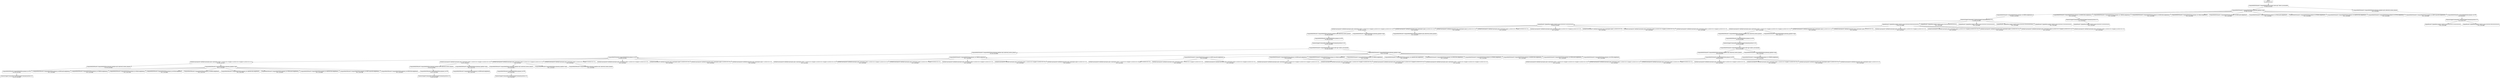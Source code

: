 digraph MCTS {
  node [shape=box, style=rounded];
  0 [label="ROOT
N=300, Q=0.923"];
  1 [label="ComputePathToState#1.ComputePathToState.named_state=gp7_detect_arucomarker
N=300, Q=0.923"];
  2 [label="ComputePathToState#1.ComputePathToState.planning_pipeline=ompl
N=294, Q=0.924"];
  3 [label="ComputePathToState#1.ComputePathToState.planner_id=RRTkConfigDefault
N=281, Q=0.926"];
  4 [label="YaskawaGripperCommand#1.YaskawaGripperCommand.position=0.0
N=280, Q=0.926"];
  5 [label="UpdatePose#1.UpdatePose.update_relative_pose=0.0;0.0;0.11;0.0;0.0;0.0;0.0
N=250, Q=0.931"];
  6 [label="SetPathConstraints#1.SetPathConstraints.joint_constraints=joint_1_s,0.0,0.1,0.1,1.0;joint_3_s,0.0,0.1,0.1,1.0;joint_5_s,0.0,0.1,0.1,1.0
N=241, Q=0.931"];
  7 [label="ComputePathToPose#1.ComputePathToPose.planning_pipeline=pilz_industrial_motion_planner
N=239, Q=0.933"];
  8 [label="ComputePathToPose#1.ComputePathToPose.planner_id=PTP
N=238, Q=0.933"];
  9 [label="YaskawaGripperCommand#2.YaskawaGripperCommand.position=0.235
N=237, Q=0.933"];
  10 [label="ComputePathToState#2.ComputePathToState.named_state=gp7_detect_arucomarker
N=236, Q=0.933"];
  11 [label="ComputePathToState#2.ComputePathToState.planning_pipeline=pilz_industrial_motion_planner
N=210, Q=0.936"];
  12 [label="ComputePathToState#2.ComputePathToState.planner_id=PTP
N=209, Q=0.936"];
  13 [label="SetPathConstraints#2.SetPathConstraints.joint_constraints=joint_1_s,0.0,0.1,0.1,1.0;joint_3_s,0.0,0.1,0.1,1.0;joint_5_s,0.0,0.1,0.1,1.0
N=165, Q=0.937"];
  14 [label="ComputePathToPose#2.ComputePathToPose.planning_pipeline=pilz_industrial_motion_planner
N=153, Q=0.942"];
  15 [label="ComputePathToPose#2.ComputePathToPose.planner_id=PTP
N=152, Q=0.942"];
  16 [label="YaskawaGripperCommand#3.YaskawaGripperCommand.position=0.0
N=151, Q=0.942"];
  17 [label="ComputePathToPose#2.ComputePathToPose.planning_pipeline=ompl
N=11, Q=0.865"];
  18 [label="ComputePathToPose#2.ComputePathToPose.planner_id=RRTstarkConfigDefault
N=1, Q=0.944"];
  19 [label="ComputePathToPose#2.ComputePathToPose.planner_id=TRRTkConfigDefault
N=1, Q=0.940"];
  20 [label="ComputePathToPose#2.ComputePathToPose.planner_id=SBLkConfigDefault
N=1, Q=0.798"];
  21 [label="ComputePathToPose#2.ComputePathToPose.planner_id=ESTkConfigDefault
N=1, Q=0.864"];
  22 [label="ComputePathToPose#2.ComputePathToPose.planner_id=RRTkConfigDefault
N=1, Q=0.787"];
  23 [label="ComputePathToPose#2.ComputePathToPose.planner_id=LBKPIECEkConfigDefault
N=1, Q=0.799"];
  24 [label="ComputePathToPose#2.ComputePathToPose.planner_id=PRMstarkConfigDefault
N=1, Q=0.937"];
  25 [label="ComputePathToPose#2.ComputePathToPose.planner_id=BKPIECEkConfigDefault
N=1, Q=0.838"];
  26 [label="ComputePathToPose#2.ComputePathToPose.planner_id=RRTConnectkConfigDefault
N=1, Q=0.788"];
  27 [label="ComputePathToPose#2.ComputePathToPose.planner_id=KPIECEkConfigDefault
N=1, Q=0.875"];
  28 [label="SetPathConstraints#2.SetPathConstraints.joint_constraints=joint_1_s,0.0,0.1,0.1,1.0;joint_3_s,0.0,0.1,0.1,1.0
N=31, Q=0.933"];
  29 [label="ComputePathToPose#2.ComputePathToPose.planning_pipeline=pilz_industrial_motion_planner
N=28, Q=0.943"];
  30 [label="ComputePathToPose#2.ComputePathToPose.planner_id=PTP
N=27, Q=0.943"];
  31 [label="YaskawaGripperCommand#3.YaskawaGripperCommand.position=0.0
N=26, Q=0.943"];
  32 [label="ComputePathToPose#2.ComputePathToPose.planning_pipeline=ompl
N=2, Q=0.793"];
  33 [label="ComputePathToPose#2.ComputePathToPose.planner_id=RRTstarkConfigDefault
N=1, Q=0.793"];
  34 [label="SetPathConstraints#2.SetPathConstraints.joint_constraints=joint_3_s,0.0,0.1,0.1,1.0;joint_6_s,0.0,0.1,0.1,1.0
N=6, Q=0.923"];
  35 [label="ComputePathToPose#2.ComputePathToPose.planning_pipeline=pilz_industrial_motion_planner
N=4, Q=0.941"];
  36 [label="ComputePathToPose#2.ComputePathToPose.planner_id=PTP
N=3, Q=0.941"];
  37 [label="YaskawaGripperCommand#3.YaskawaGripperCommand.position=0.0
N=2, Q=0.941"];
  38 [label="ComputePathToPose#2.ComputePathToPose.planning_pipeline=ompl
N=1, Q=0.833"];
  39 [label="SetPathConstraints#2.SetPathConstraints.joint_constraints=joint_3_s,0.0,0.1,0.1,1.0;joint_5_s,0.0,0.1,0.1,1.0
N=2, Q=0.942"];
  40 [label="ComputePathToPose#2.ComputePathToPose.planning_pipeline=pilz_industrial_motion_planner
N=1, Q=0.942"];
  41 [label="SetPathConstraints#2.SetPathConstraints.joint_constraints=joint_1_s,0.0,0.1,0.1,1.0;joint_5_s,0.0,0.1,0.1,1.0
N=1, Q=0.942"];
  42 [label="SetPathConstraints#2.SetPathConstraints.joint_constraints=joint_5_s,0.0,0.1,0.1,1.0
N=1, Q=0.942"];
  43 [label="SetPathConstraints#2.SetPathConstraints.joint_constraints=joint_3_s,0.0,0.1,0.1,1.0
N=1, Q=0.943"];
  44 [label="SetPathConstraints#2.SetPathConstraints.joint_constraints=joint_1_s,0.0,0.1,0.1,1.0
N=1, Q=0.943"];
  45 [label="ComputePathToState#2.ComputePathToState.planning_pipeline=ompl
N=25, Q=0.909"];
  46 [label="ComputePathToState#2.ComputePathToState.planner_id=TRRTkConfigDefault
N=7, Q=0.928"];
  47 [label="SetPathConstraints#2.SetPathConstraints.joint_constraints=joint_1_s,0.0,0.1,0.1,1.0;joint_3_s,0.0,0.1,0.1,1.0;joint_5_s,0.0,0.1,0.1,1.0
N=1, Q=0.942"];
  48 [label="SetPathConstraints#2.SetPathConstraints.joint_constraints=joint_1_s,0.0,0.1,0.1,1.0;joint_3_s,0.0,0.1,0.1,1.0
N=1, Q=0.936"];
  49 [label="SetPathConstraints#2.SetPathConstraints.joint_constraints=joint_3_s,0.0,0.1,0.1,1.0;joint_6_s,0.0,0.1,0.1,1.0
N=1, Q=0.926"];
  50 [label="SetPathConstraints#2.SetPathConstraints.joint_constraints=joint_3_s,0.0,0.1,0.1,1.0;joint_5_s,0.0,0.1,0.1,1.0
N=1, Q=0.938"];
  51 [label="SetPathConstraints#2.SetPathConstraints.joint_constraints=joint_1_s,0.0,0.1,0.1,1.0;joint_5_s,0.0,0.1,0.1,1.0
N=1, Q=0.938"];
  52 [label="SetPathConstraints#2.SetPathConstraints.joint_constraints=joint_5_s,0.0,0.1,0.1,1.0
N=1, Q=0.873"];
  53 [label="ComputePathToState#2.ComputePathToState.planner_id=RRTConnectkConfigDefault
N=4, Q=0.804"];
  54 [label="SetPathConstraints#2.SetPathConstraints.joint_constraints=joint_1_s,0.0,0.1,0.1,1.0;joint_3_s,0.0,0.1,0.1,1.0;joint_5_s,0.0,0.1,0.1,1.0
N=1, Q=0.944"];
  55 [label="SetPathConstraints#2.SetPathConstraints.joint_constraints=joint_1_s,0.0,0.1,0.1,1.0;joint_3_s,0.0,0.1,0.1,1.0
N=1, Q=0.943"];
  56 [label="SetPathConstraints#2.SetPathConstraints.joint_constraints=joint_3_s,0.0,0.1,0.1,1.0;joint_6_s,0.0,0.1,0.1,1.0
N=1, Q=0.384"];
  57 [label="ComputePathToState#2.ComputePathToState.planner_id=RRTstarkConfigDefault
N=4, Q=0.925"];
  58 [label="SetPathConstraints#2.SetPathConstraints.joint_constraints=joint_1_s,0.0,0.1,0.1,1.0;joint_3_s,0.0,0.1,0.1,1.0;joint_5_s,0.0,0.1,0.1,1.0
N=1, Q=0.941"];
  59 [label="SetPathConstraints#2.SetPathConstraints.joint_constraints=joint_1_s,0.0,0.1,0.1,1.0;joint_3_s,0.0,0.1,0.1,1.0
N=1, Q=0.943"];
  60 [label="SetPathConstraints#2.SetPathConstraints.joint_constraints=joint_3_s,0.0,0.1,0.1,1.0;joint_6_s,0.0,0.1,0.1,1.0
N=1, Q=0.876"];
  61 [label="ComputePathToState#2.ComputePathToState.planner_id=SBLkConfigDefault
N=2, Q=0.941"];
  62 [label="SetPathConstraints#2.SetPathConstraints.joint_constraints=joint_1_s,0.0,0.1,0.1,1.0;joint_3_s,0.0,0.1,0.1,1.0;joint_5_s,0.0,0.1,0.1,1.0
N=1, Q=0.941"];
  63 [label="ComputePathToState#2.ComputePathToState.planner_id=RRTkConfigDefault
N=1, Q=0.940"];
  64 [label="ComputePathToState#2.ComputePathToState.planner_id=LBKPIECEkConfigDefault
N=1, Q=0.942"];
  65 [label="ComputePathToState#2.ComputePathToState.planner_id=KPIECEkConfigDefault
N=1, Q=0.918"];
  66 [label="ComputePathToState#2.ComputePathToState.planner_id=PRMkConfigDefault
N=1, Q=0.943"];
  67 [label="ComputePathToState#2.ComputePathToState.planner_id=BKPIECEkConfigDefault
N=1, Q=0.942"];
  68 [label="ComputePathToState#2.ComputePathToState.planner_id=PRMstarkConfigDefault
N=1, Q=0.878"];
  69 [label="ComputePathToState#2.ComputePathToState.planner_id=ESTkConfigDefault
N=1, Q=0.938"];
  70 [label="ComputePathToPose#1.ComputePathToPose.planning_pipeline=ompl
N=1, Q=0.300"];
  71 [label="SetPathConstraints#1.SetPathConstraints.joint_constraints=joint_3_s,0.0,0.1,0.1,1.0
N=2, Q=0.937"];
  72 [label="ComputePathToPose#1.ComputePathToPose.planning_pipeline=pilz_industrial_motion_planner
N=1, Q=0.937"];
  73 [label="SetPathConstraints#1.SetPathConstraints.joint_constraints=joint_5_s,0.0,0.1,0.1,1.0
N=1, Q=0.939"];
  74 [label="SetPathConstraints#1.SetPathConstraints.joint_constraints=joint_1_s,0.0,0.1,0.1,1.0;joint_3_s,0.0,0.1,0.1,1.0
N=1, Q=0.937"];
  75 [label="SetPathConstraints#1.SetPathConstraints.joint_constraints=joint_3_s,0.0,0.1,0.1,1.0;joint_6_s,0.0,0.1,0.1,1.0
N=1, Q=0.937"];
  76 [label="SetPathConstraints#1.SetPathConstraints.joint_constraints=joint_1_s,0.0,0.1,0.1,1.0
N=1, Q=0.941"];
  77 [label="SetPathConstraints#1.SetPathConstraints.joint_constraints=joint_3_s,0.0,0.1,0.1,1.0;joint_5_s,0.0,0.1,0.1,1.0
N=1, Q=0.938"];
  78 [label="SetPathConstraints#1.SetPathConstraints.joint_constraints=joint_1_s,0.0,0.1,0.1,1.0;joint_5_s,0.0,0.1,0.1,1.0
N=1, Q=0.989"];
  79 [label="UpdatePose#1.UpdatePose.update_relative_pose=0.0;0.0;0.105;0.0;0.0;0.0;0.0
N=25, Q=0.864"];
  80 [label="SetPathConstraints#1.SetPathConstraints.joint_constraints=joint_1_s,0.0,0.1,0.1,1.0;joint_3_s,0.0,0.1,0.1,1.0;joint_5_s,0.0,0.1,0.1,1.0
N=17, Q=0.892"];
  81 [label="ComputePathToPose#1.ComputePathToPose.planning_pipeline=pilz_industrial_motion_planner
N=15, Q=0.897"];
  82 [label="ComputePathToPose#1.ComputePathToPose.planner_id=PTP
N=14, Q=0.895"];
  83 [label="YaskawaGripperCommand#2.YaskawaGripperCommand.position=0.235
N=13, Q=0.893"];
  84 [label="ComputePathToState#2.ComputePathToState.named_state=gp7_detect_arucomarker
N=12, Q=0.891"];
  85 [label="ComputePathToState#2.ComputePathToState.planning_pipeline=pilz_industrial_motion_planner
N=9, Q=0.876"];
  86 [label="ComputePathToState#2.ComputePathToState.planner_id=PTP
N=8, Q=0.870"];
  87 [label="SetPathConstraints#2.SetPathConstraints.joint_constraints=joint_1_s,0.0,0.1,0.1,1.0;joint_3_s,0.0,0.1,0.1,1.0;joint_5_s,0.0,0.1,0.1,1.0
N=1, Q=0.924"];
  88 [label="SetPathConstraints#2.SetPathConstraints.joint_constraints=joint_1_s,0.0,0.1,0.1,1.0;joint_3_s,0.0,0.1,0.1,1.0
N=1, Q=0.927"];
  89 [label="SetPathConstraints#2.SetPathConstraints.joint_constraints=joint_3_s,0.0,0.1,0.1,1.0;joint_6_s,0.0,0.1,0.1,1.0
N=1, Q=0.926"];
  90 [label="SetPathConstraints#2.SetPathConstraints.joint_constraints=joint_3_s,0.0,0.1,0.1,1.0;joint_5_s,0.0,0.1,0.1,1.0
N=1, Q=0.941"];
  91 [label="SetPathConstraints#2.SetPathConstraints.joint_constraints=joint_1_s,0.0,0.1,0.1,1.0;joint_5_s,0.0,0.1,0.1,1.0
N=1, Q=0.943"];
  92 [label="SetPathConstraints#2.SetPathConstraints.joint_constraints=joint_5_s,0.0,0.1,0.1,1.0
N=1, Q=0.926"];
  93 [label="SetPathConstraints#2.SetPathConstraints.joint_constraints=joint_3_s,0.0,0.1,0.1,1.0
N=1, Q=0.449"];
  94 [label="ComputePathToState#2.ComputePathToState.planning_pipeline=ompl
N=2, Q=0.941"];
  95 [label="ComputePathToState#2.ComputePathToState.planner_id=TRRTkConfigDefault
N=1, Q=0.941"];
  96 [label="ComputePathToPose#1.ComputePathToPose.planning_pipeline=ompl
N=1, Q=0.777"];
  97 [label="SetPathConstraints#1.SetPathConstraints.joint_constraints=joint_3_s,0.0,0.1,0.1,1.0
N=1, Q=0.924"];
  98 [label="SetPathConstraints#1.SetPathConstraints.joint_constraints=joint_5_s,0.0,0.1,0.1,1.0
N=1, Q=0.923"];
  99 [label="SetPathConstraints#1.SetPathConstraints.joint_constraints=joint_1_s,0.0,0.1,0.1,1.0;joint_3_s,0.0,0.1,0.1,1.0
N=1, Q=0.922"];
  100 [label="SetPathConstraints#1.SetPathConstraints.joint_constraints=joint_3_s,0.0,0.1,0.1,1.0;joint_6_s,0.0,0.1,0.1,1.0
N=1, Q=0.937"];
  101 [label="SetPathConstraints#1.SetPathConstraints.joint_constraints=joint_1_s,0.0,0.1,0.1,1.0
N=1, Q=0.447"];
  102 [label="SetPathConstraints#1.SetPathConstraints.joint_constraints=joint_3_s,0.0,0.1,0.1,1.0;joint_5_s,0.0,0.1,0.1,1.0
N=1, Q=0.447"];
  103 [label="SetPathConstraints#1.SetPathConstraints.joint_constraints=joint_1_s,0.0,0.1,0.1,1.0;joint_5_s,0.0,0.1,0.1,1.0
N=1, Q=0.926"];
  104 [label="UpdatePose#1.UpdatePose.update_relative_pose=0.0;0.0;0.10;0.0;0.0;0.0;0.0
N=1, Q=0.939"];
  105 [label="UpdatePose#1.UpdatePose.update_relative_pose=0.0;0.0;0.12;0.0;0.0;0.0;0.0
N=1, Q=0.943"];
  106 [label="UpdatePose#1.UpdatePose.update_relative_pose=0.0;0.0;0.125;0.0;0.0;0.0;0.0
N=1, Q=0.943"];
  107 [label="UpdatePose#1.UpdatePose.update_relative_pose=0.0;0.0;0.115;0.0;0.0;0.0;0.0
N=1, Q=0.943"];
  108 [label="ComputePathToState#1.ComputePathToState.planner_id=BKPIECEkConfigDefault
N=3, Q=0.937"];
  109 [label="YaskawaGripperCommand#1.YaskawaGripperCommand.position=0.0
N=2, Q=0.937"];
  110 [label="UpdatePose#1.UpdatePose.update_relative_pose=0.0;0.0;0.11;0.0;0.0;0.0;0.0
N=1, Q=0.937"];
  111 [label="ComputePathToState#1.ComputePathToState.planner_id=TRRTkConfigDefault
N=1, Q=0.936"];
  112 [label="ComputePathToState#1.ComputePathToState.planner_id=KPIECEkConfigDefault
N=1, Q=0.939"];
  113 [label="ComputePathToState#1.ComputePathToState.planner_id=SBLkConfigDefault
N=1, Q=0.936"];
  114 [label="ComputePathToState#1.ComputePathToState.planner_id=RRTstarkConfigDefault
N=1, Q=0.938"];
  115 [label="ComputePathToState#1.ComputePathToState.planner_id=PRMstarkConfigDefault
N=1, Q=0.941"];
  116 [label="ComputePathToState#1.ComputePathToState.planner_id=PRMkConfigDefault
N=1, Q=0.938"];
  117 [label="ComputePathToState#1.ComputePathToState.planner_id=LBKPIECEkConfigDefault
N=1, Q=0.943"];
  118 [label="ComputePathToState#1.ComputePathToState.planner_id=ESTkConfigDefault
N=1, Q=0.939"];
  119 [label="ComputePathToState#1.ComputePathToState.planner_id=RRTConnectkConfigDefault
N=1, Q=0.450"];
  120 [label="ComputePathToState#1.ComputePathToState.planning_pipeline=pilz_industrial_motion_planner
N=5, Q=0.841"];
  121 [label="ComputePathToState#1.ComputePathToState.planner_id=PTP
N=4, Q=0.817"];
  122 [label="YaskawaGripperCommand#1.YaskawaGripperCommand.position=0.0
N=3, Q=0.776"];
  123 [label="UpdatePose#1.UpdatePose.update_relative_pose=0.0;0.0;0.11;0.0;0.0;0.0;0.0
N=1, Q=0.939"];
  124 [label="UpdatePose#1.UpdatePose.update_relative_pose=0.0;0.0;0.105;0.0;0.0;0.0;0.0
N=1, Q=0.449"];
  0 -> 1;
  1 -> 2;
  2 -> 3;
  3 -> 4;
  4 -> 5;
  5 -> 6;
  6 -> 7;
  7 -> 8;
  8 -> 9;
  9 -> 10;
  10 -> 11;
  11 -> 12;
  12 -> 13;
  13 -> 14;
  14 -> 15;
  15 -> 16;
  13 -> 17;
  17 -> 18;
  17 -> 19;
  17 -> 20;
  17 -> 21;
  17 -> 22;
  17 -> 23;
  17 -> 24;
  17 -> 25;
  17 -> 26;
  17 -> 27;
  12 -> 28;
  28 -> 29;
  29 -> 30;
  30 -> 31;
  28 -> 32;
  32 -> 33;
  12 -> 34;
  34 -> 35;
  35 -> 36;
  36 -> 37;
  34 -> 38;
  12 -> 39;
  39 -> 40;
  12 -> 41;
  12 -> 42;
  12 -> 43;
  12 -> 44;
  10 -> 45;
  45 -> 46;
  46 -> 47;
  46 -> 48;
  46 -> 49;
  46 -> 50;
  46 -> 51;
  46 -> 52;
  45 -> 53;
  53 -> 54;
  53 -> 55;
  53 -> 56;
  45 -> 57;
  57 -> 58;
  57 -> 59;
  57 -> 60;
  45 -> 61;
  61 -> 62;
  45 -> 63;
  45 -> 64;
  45 -> 65;
  45 -> 66;
  45 -> 67;
  45 -> 68;
  45 -> 69;
  6 -> 70;
  5 -> 71;
  71 -> 72;
  5 -> 73;
  5 -> 74;
  5 -> 75;
  5 -> 76;
  5 -> 77;
  5 -> 78;
  4 -> 79;
  79 -> 80;
  80 -> 81;
  81 -> 82;
  82 -> 83;
  83 -> 84;
  84 -> 85;
  85 -> 86;
  86 -> 87;
  86 -> 88;
  86 -> 89;
  86 -> 90;
  86 -> 91;
  86 -> 92;
  86 -> 93;
  84 -> 94;
  94 -> 95;
  80 -> 96;
  79 -> 97;
  79 -> 98;
  79 -> 99;
  79 -> 100;
  79 -> 101;
  79 -> 102;
  79 -> 103;
  4 -> 104;
  4 -> 105;
  4 -> 106;
  4 -> 107;
  2 -> 108;
  108 -> 109;
  109 -> 110;
  2 -> 111;
  2 -> 112;
  2 -> 113;
  2 -> 114;
  2 -> 115;
  2 -> 116;
  2 -> 117;
  2 -> 118;
  2 -> 119;
  1 -> 120;
  120 -> 121;
  121 -> 122;
  122 -> 123;
  122 -> 124;
}
